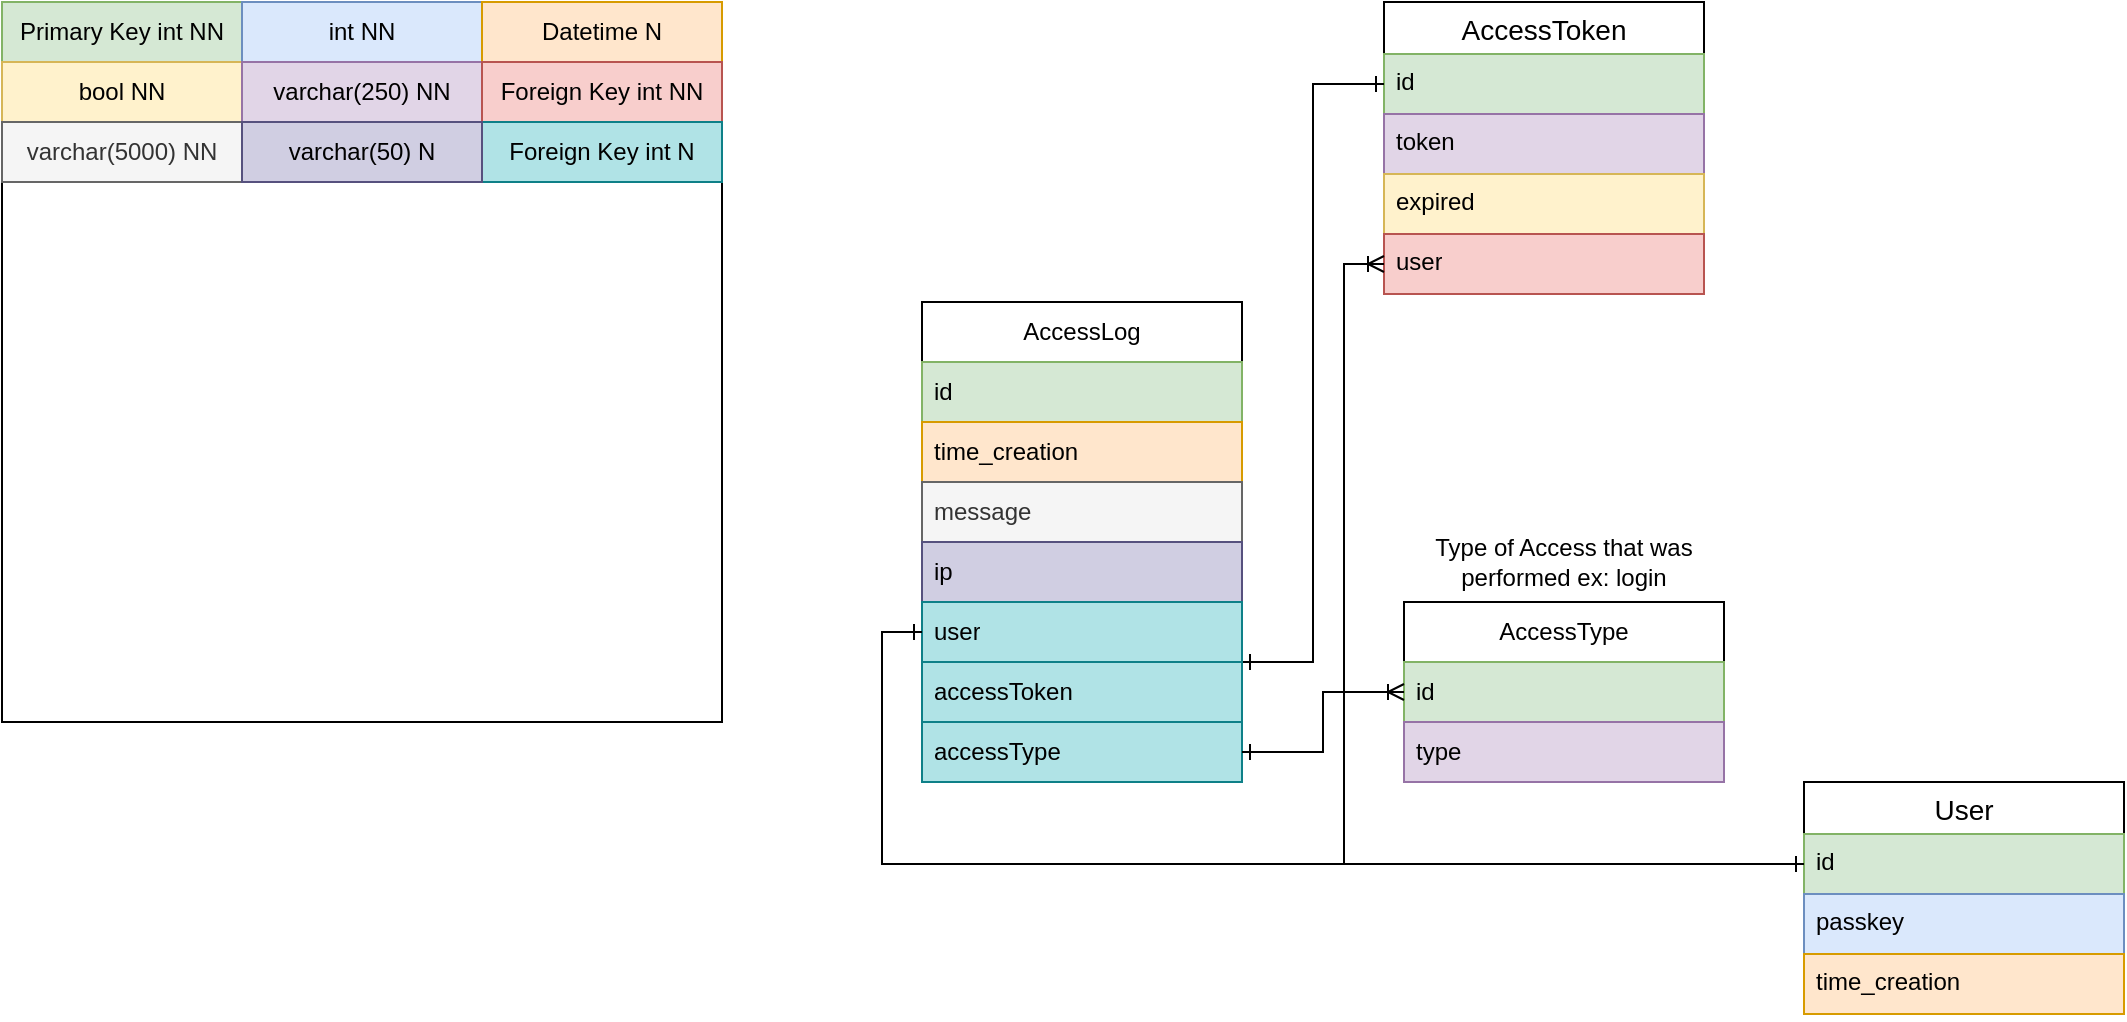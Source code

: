 <mxfile version="21.3.7" type="device">
  <diagram name="Page-1" id="KxiMXlsNdQkw01ZYBWxt">
    <mxGraphModel dx="1418" dy="820" grid="1" gridSize="10" guides="1" tooltips="1" connect="1" arrows="1" fold="1" page="1" pageScale="1" pageWidth="827" pageHeight="1169" math="0" shadow="0">
      <root>
        <mxCell id="0" />
        <mxCell id="1" parent="0" />
        <mxCell id="Ontk7vjWD-6n_7XR-B6x-1" value="User" style="swimlane;fontStyle=0;childLayout=stackLayout;horizontal=1;startSize=26;horizontalStack=0;resizeParent=1;resizeParentMax=0;resizeLast=0;collapsible=1;marginBottom=0;align=center;fontSize=14;" parent="1" vertex="1">
          <mxGeometry x="901" y="390" width="160" height="116" as="geometry" />
        </mxCell>
        <mxCell id="Ontk7vjWD-6n_7XR-B6x-2" value="id" style="text;strokeColor=#82b366;fillColor=#d5e8d4;spacingLeft=4;spacingRight=4;overflow=hidden;rotatable=0;points=[[0,0.5],[1,0.5]];portConstraint=eastwest;fontSize=12;whiteSpace=wrap;html=1;" parent="Ontk7vjWD-6n_7XR-B6x-1" vertex="1">
          <mxGeometry y="26" width="160" height="30" as="geometry" />
        </mxCell>
        <mxCell id="Ontk7vjWD-6n_7XR-B6x-3" value="passkey" style="text;strokeColor=#6c8ebf;fillColor=#dae8fc;spacingLeft=4;spacingRight=4;overflow=hidden;rotatable=0;points=[[0,0.5],[1,0.5]];portConstraint=eastwest;fontSize=12;whiteSpace=wrap;html=1;" parent="Ontk7vjWD-6n_7XR-B6x-1" vertex="1">
          <mxGeometry y="56" width="160" height="30" as="geometry" />
        </mxCell>
        <mxCell id="Ontk7vjWD-6n_7XR-B6x-4" value="time_creation" style="text;strokeColor=#d79b00;fillColor=#ffe6cc;spacingLeft=4;spacingRight=4;overflow=hidden;rotatable=0;points=[[0,0.5],[1,0.5]];portConstraint=eastwest;fontSize=12;whiteSpace=wrap;html=1;" parent="Ontk7vjWD-6n_7XR-B6x-1" vertex="1">
          <mxGeometry y="86" width="160" height="30" as="geometry" />
        </mxCell>
        <mxCell id="Ontk7vjWD-6n_7XR-B6x-5" value="" style="whiteSpace=wrap;html=1;aspect=fixed;" parent="1" vertex="1">
          <mxGeometry width="360" height="360" as="geometry" />
        </mxCell>
        <mxCell id="Ontk7vjWD-6n_7XR-B6x-6" value="Primary Key int NN" style="text;html=1;strokeColor=#82b366;fillColor=#d5e8d4;align=center;verticalAlign=middle;whiteSpace=wrap;rounded=0;" parent="1" vertex="1">
          <mxGeometry width="120" height="30" as="geometry" />
        </mxCell>
        <mxCell id="Ontk7vjWD-6n_7XR-B6x-7" value="int NN" style="text;html=1;strokeColor=#6c8ebf;fillColor=#dae8fc;align=center;verticalAlign=middle;whiteSpace=wrap;rounded=0;" parent="1" vertex="1">
          <mxGeometry x="120" width="120" height="30" as="geometry" />
        </mxCell>
        <mxCell id="Ontk7vjWD-6n_7XR-B6x-8" value="Datetime N" style="text;html=1;strokeColor=#d79b00;fillColor=#ffe6cc;align=center;verticalAlign=middle;whiteSpace=wrap;rounded=0;" parent="1" vertex="1">
          <mxGeometry x="240" width="120" height="30" as="geometry" />
        </mxCell>
        <mxCell id="Ontk7vjWD-6n_7XR-B6x-11" value="bool NN" style="text;html=1;strokeColor=#d6b656;fillColor=#fff2cc;align=center;verticalAlign=middle;whiteSpace=wrap;rounded=0;" parent="1" vertex="1">
          <mxGeometry y="30" width="120" height="30" as="geometry" />
        </mxCell>
        <mxCell id="Ontk7vjWD-6n_7XR-B6x-12" value="AccessToken" style="swimlane;fontStyle=0;childLayout=stackLayout;horizontal=1;startSize=26;horizontalStack=0;resizeParent=1;resizeParentMax=0;resizeLast=0;collapsible=1;marginBottom=0;align=center;fontSize=14;" parent="1" vertex="1">
          <mxGeometry x="691" width="160" height="146" as="geometry" />
        </mxCell>
        <mxCell id="Ontk7vjWD-6n_7XR-B6x-13" value="id" style="text;strokeColor=#82b366;fillColor=#d5e8d4;spacingLeft=4;spacingRight=4;overflow=hidden;rotatable=0;points=[[0,0.5],[1,0.5]];portConstraint=eastwest;fontSize=12;whiteSpace=wrap;html=1;" parent="Ontk7vjWD-6n_7XR-B6x-12" vertex="1">
          <mxGeometry y="26" width="160" height="30" as="geometry" />
        </mxCell>
        <mxCell id="Ontk7vjWD-6n_7XR-B6x-14" value="token" style="text;strokeColor=#9673a6;fillColor=#e1d5e7;spacingLeft=4;spacingRight=4;overflow=hidden;rotatable=0;points=[[0,0.5],[1,0.5]];portConstraint=eastwest;fontSize=12;whiteSpace=wrap;html=1;" parent="Ontk7vjWD-6n_7XR-B6x-12" vertex="1">
          <mxGeometry y="56" width="160" height="30" as="geometry" />
        </mxCell>
        <mxCell id="Ontk7vjWD-6n_7XR-B6x-15" value="expired" style="text;strokeColor=#d6b656;fillColor=#fff2cc;spacingLeft=4;spacingRight=4;overflow=hidden;rotatable=0;points=[[0,0.5],[1,0.5]];portConstraint=eastwest;fontSize=12;whiteSpace=wrap;html=1;" parent="Ontk7vjWD-6n_7XR-B6x-12" vertex="1">
          <mxGeometry y="86" width="160" height="30" as="geometry" />
        </mxCell>
        <mxCell id="Ontk7vjWD-6n_7XR-B6x-18" value="user" style="text;strokeColor=#b85450;fillColor=#f8cecc;spacingLeft=4;spacingRight=4;overflow=hidden;rotatable=0;points=[[0,0.5],[1,0.5]];portConstraint=eastwest;fontSize=12;whiteSpace=wrap;html=1;" parent="Ontk7vjWD-6n_7XR-B6x-12" vertex="1">
          <mxGeometry y="116" width="160" height="30" as="geometry" />
        </mxCell>
        <mxCell id="Ontk7vjWD-6n_7XR-B6x-17" value="varchar(250) NN" style="text;html=1;strokeColor=#9673a6;fillColor=#e1d5e7;align=center;verticalAlign=middle;whiteSpace=wrap;rounded=0;" parent="1" vertex="1">
          <mxGeometry x="120" y="30" width="120" height="30" as="geometry" />
        </mxCell>
        <mxCell id="Ontk7vjWD-6n_7XR-B6x-19" value="Foreign Key int NN" style="text;html=1;strokeColor=#b85450;fillColor=#f8cecc;align=center;verticalAlign=middle;whiteSpace=wrap;rounded=0;" parent="1" vertex="1">
          <mxGeometry x="240" y="30" width="120" height="30" as="geometry" />
        </mxCell>
        <mxCell id="Ontk7vjWD-6n_7XR-B6x-20" style="edgeStyle=orthogonalEdgeStyle;rounded=0;orthogonalLoop=1;jettySize=auto;html=1;exitX=0;exitY=0.5;exitDx=0;exitDy=0;startArrow=ERoneToMany;startFill=0;endArrow=ERone;endFill=0;" parent="1" source="Ontk7vjWD-6n_7XR-B6x-18" target="Ontk7vjWD-6n_7XR-B6x-2" edge="1">
          <mxGeometry relative="1" as="geometry" />
        </mxCell>
        <mxCell id="Ontk7vjWD-6n_7XR-B6x-35" style="edgeStyle=orthogonalEdgeStyle;rounded=0;orthogonalLoop=1;jettySize=auto;html=1;exitX=1;exitY=0.75;exitDx=0;exitDy=0;startArrow=ERone;startFill=0;endArrow=ERone;endFill=0;" parent="1" source="Ontk7vjWD-6n_7XR-B6x-21" target="Ontk7vjWD-6n_7XR-B6x-13" edge="1">
          <mxGeometry relative="1" as="geometry" />
        </mxCell>
        <mxCell id="Ontk7vjWD-6n_7XR-B6x-21" value="AccessLog" style="swimlane;fontStyle=0;childLayout=stackLayout;horizontal=1;startSize=30;horizontalStack=0;resizeParent=1;resizeParentMax=0;resizeLast=0;collapsible=1;marginBottom=0;whiteSpace=wrap;html=1;" parent="1" vertex="1">
          <mxGeometry x="460" y="150" width="160" height="240" as="geometry" />
        </mxCell>
        <mxCell id="Ontk7vjWD-6n_7XR-B6x-22" value="id" style="text;strokeColor=#82b366;fillColor=#d5e8d4;align=left;verticalAlign=middle;spacingLeft=4;spacingRight=4;overflow=hidden;points=[[0,0.5],[1,0.5]];portConstraint=eastwest;rotatable=0;whiteSpace=wrap;html=1;" parent="Ontk7vjWD-6n_7XR-B6x-21" vertex="1">
          <mxGeometry y="30" width="160" height="30" as="geometry" />
        </mxCell>
        <mxCell id="Ontk7vjWD-6n_7XR-B6x-23" value="time_creation" style="text;strokeColor=#d79b00;fillColor=#ffe6cc;align=left;verticalAlign=middle;spacingLeft=4;spacingRight=4;overflow=hidden;points=[[0,0.5],[1,0.5]];portConstraint=eastwest;rotatable=0;whiteSpace=wrap;html=1;" parent="Ontk7vjWD-6n_7XR-B6x-21" vertex="1">
          <mxGeometry y="60" width="160" height="30" as="geometry" />
        </mxCell>
        <mxCell id="Ontk7vjWD-6n_7XR-B6x-36" value="message" style="text;strokeColor=#666666;fillColor=#f5f5f5;align=left;verticalAlign=middle;spacingLeft=4;spacingRight=4;overflow=hidden;points=[[0,0.5],[1,0.5]];portConstraint=eastwest;rotatable=0;whiteSpace=wrap;html=1;fontColor=#333333;" parent="Ontk7vjWD-6n_7XR-B6x-21" vertex="1">
          <mxGeometry y="90" width="160" height="30" as="geometry" />
        </mxCell>
        <mxCell id="z6DRPAj7RePSow2X0bur-1" value="ip" style="text;strokeColor=#56517e;fillColor=#d0cee2;align=left;verticalAlign=middle;spacingLeft=4;spacingRight=4;overflow=hidden;points=[[0,0.5],[1,0.5]];portConstraint=eastwest;rotatable=0;whiteSpace=wrap;html=1;" vertex="1" parent="Ontk7vjWD-6n_7XR-B6x-21">
          <mxGeometry y="120" width="160" height="30" as="geometry" />
        </mxCell>
        <mxCell id="Ontk7vjWD-6n_7XR-B6x-32" value="user" style="text;strokeColor=#0e8088;fillColor=#b0e3e6;align=left;verticalAlign=middle;spacingLeft=4;spacingRight=4;overflow=hidden;points=[[0,0.5],[1,0.5]];portConstraint=eastwest;rotatable=0;whiteSpace=wrap;html=1;" parent="Ontk7vjWD-6n_7XR-B6x-21" vertex="1">
          <mxGeometry y="150" width="160" height="30" as="geometry" />
        </mxCell>
        <mxCell id="Ontk7vjWD-6n_7XR-B6x-34" value="accessToken" style="text;strokeColor=#0e8088;fillColor=#b0e3e6;align=left;verticalAlign=middle;spacingLeft=4;spacingRight=4;overflow=hidden;points=[[0,0.5],[1,0.5]];portConstraint=eastwest;rotatable=0;whiteSpace=wrap;html=1;" parent="Ontk7vjWD-6n_7XR-B6x-21" vertex="1">
          <mxGeometry y="180" width="160" height="30" as="geometry" />
        </mxCell>
        <mxCell id="Ontk7vjWD-6n_7XR-B6x-24" value="accessType" style="text;strokeColor=#0e8088;fillColor=#b0e3e6;align=left;verticalAlign=middle;spacingLeft=4;spacingRight=4;overflow=hidden;points=[[0,0.5],[1,0.5]];portConstraint=eastwest;rotatable=0;whiteSpace=wrap;html=1;" parent="Ontk7vjWD-6n_7XR-B6x-21" vertex="1">
          <mxGeometry y="210" width="160" height="30" as="geometry" />
        </mxCell>
        <mxCell id="Ontk7vjWD-6n_7XR-B6x-25" value="AccessType" style="swimlane;fontStyle=0;childLayout=stackLayout;horizontal=1;startSize=30;horizontalStack=0;resizeParent=1;resizeParentMax=0;resizeLast=0;collapsible=1;marginBottom=0;whiteSpace=wrap;html=1;" parent="1" vertex="1">
          <mxGeometry x="701" y="300" width="160" height="90" as="geometry" />
        </mxCell>
        <mxCell id="Ontk7vjWD-6n_7XR-B6x-26" value="id" style="text;strokeColor=#82b366;fillColor=#d5e8d4;align=left;verticalAlign=middle;spacingLeft=4;spacingRight=4;overflow=hidden;points=[[0,0.5],[1,0.5]];portConstraint=eastwest;rotatable=0;whiteSpace=wrap;html=1;" parent="Ontk7vjWD-6n_7XR-B6x-25" vertex="1">
          <mxGeometry y="30" width="160" height="30" as="geometry" />
        </mxCell>
        <mxCell id="Ontk7vjWD-6n_7XR-B6x-28" value="type" style="text;strokeColor=#9673a6;fillColor=#e1d5e7;align=left;verticalAlign=middle;spacingLeft=4;spacingRight=4;overflow=hidden;points=[[0,0.5],[1,0.5]];portConstraint=eastwest;rotatable=0;whiteSpace=wrap;html=1;" parent="Ontk7vjWD-6n_7XR-B6x-25" vertex="1">
          <mxGeometry y="60" width="160" height="30" as="geometry" />
        </mxCell>
        <mxCell id="Ontk7vjWD-6n_7XR-B6x-29" value="varchar(5000) NN" style="text;html=1;align=center;verticalAlign=middle;whiteSpace=wrap;rounded=0;fillColor=#f5f5f5;fontColor=#333333;strokeColor=#666666;" parent="1" vertex="1">
          <mxGeometry y="60" width="120" height="30" as="geometry" />
        </mxCell>
        <mxCell id="Ontk7vjWD-6n_7XR-B6x-30" value="Type of Access that was performed ex: login" style="text;html=1;strokeColor=none;fillColor=none;align=center;verticalAlign=middle;whiteSpace=wrap;rounded=0;" parent="1" vertex="1">
          <mxGeometry x="701" y="260" width="160" height="40" as="geometry" />
        </mxCell>
        <mxCell id="Ontk7vjWD-6n_7XR-B6x-31" style="edgeStyle=orthogonalEdgeStyle;rounded=0;orthogonalLoop=1;jettySize=auto;html=1;exitX=1;exitY=0.5;exitDx=0;exitDy=0;endArrow=ERoneToMany;endFill=0;startArrow=ERone;startFill=0;" parent="1" source="Ontk7vjWD-6n_7XR-B6x-24" target="Ontk7vjWD-6n_7XR-B6x-26" edge="1">
          <mxGeometry relative="1" as="geometry" />
        </mxCell>
        <mxCell id="Ontk7vjWD-6n_7XR-B6x-33" style="edgeStyle=orthogonalEdgeStyle;rounded=0;orthogonalLoop=1;jettySize=auto;html=1;exitX=0;exitY=0.5;exitDx=0;exitDy=0;endArrow=ERone;endFill=0;startArrow=ERone;startFill=0;" parent="1" source="Ontk7vjWD-6n_7XR-B6x-32" target="Ontk7vjWD-6n_7XR-B6x-2" edge="1">
          <mxGeometry relative="1" as="geometry" />
        </mxCell>
        <mxCell id="Ontk7vjWD-6n_7XR-B6x-37" value="Foreign Key int N" style="text;html=1;strokeColor=#0e8088;fillColor=#b0e3e6;align=center;verticalAlign=middle;whiteSpace=wrap;rounded=0;" parent="1" vertex="1">
          <mxGeometry x="240" y="60" width="120" height="30" as="geometry" />
        </mxCell>
        <mxCell id="z6DRPAj7RePSow2X0bur-2" value="varchar(50) N" style="text;html=1;strokeColor=#56517e;fillColor=#d0cee2;align=center;verticalAlign=middle;whiteSpace=wrap;rounded=0;" vertex="1" parent="1">
          <mxGeometry x="120" y="60" width="120" height="30" as="geometry" />
        </mxCell>
      </root>
    </mxGraphModel>
  </diagram>
</mxfile>
